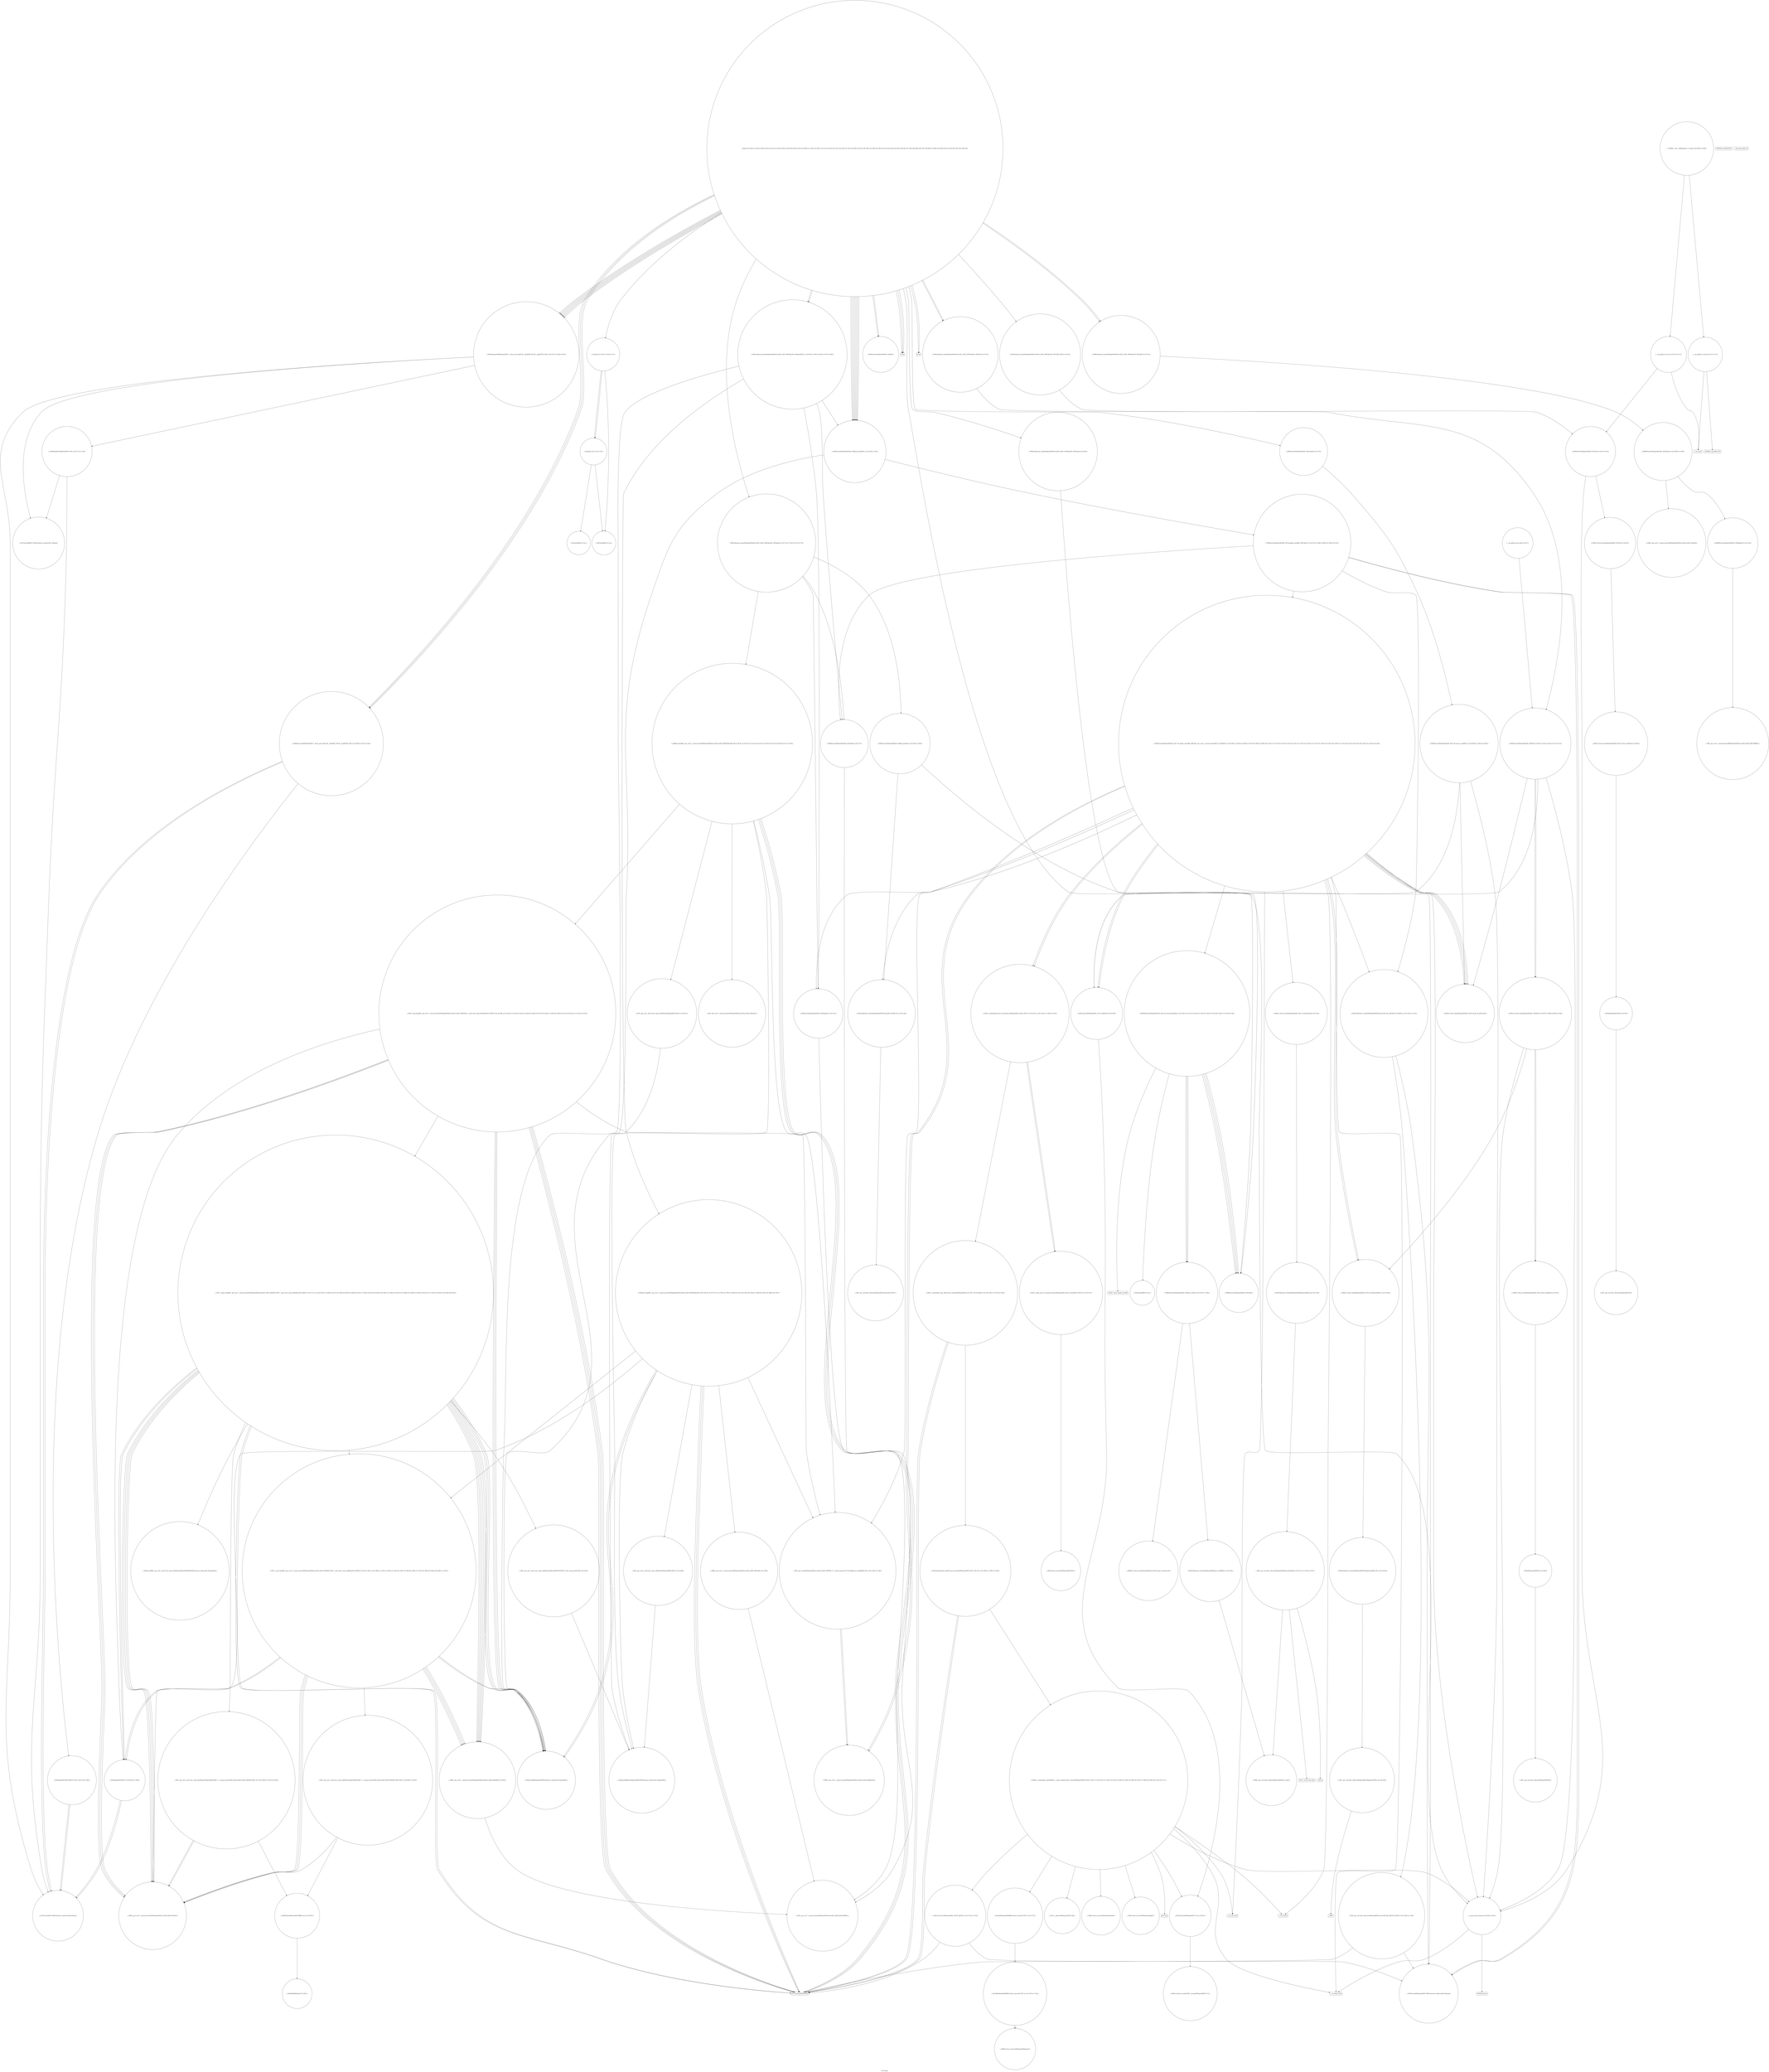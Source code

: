 digraph "Call Graph" {
	label="Call Graph";

	Node0x55ccb9ce4c30 [shape=record,shape=circle,label="{__cxx_global_var_init|{<s0>1|<s1>2}}"];
	Node0x55ccb9ce4c30:s0 -> Node0x55ccb9ce2d40[color=black];
	Node0x55ccb9ce4c30:s1 -> Node0x55ccb9fa0400[color=black];
	Node0x55ccb9fa3fa0 [shape=record,shape=circle,label="{_ZNKSt13move_iteratorIPSt4pairIiiEE4baseEv}"];
	Node0x55ccb9fa0600 [shape=record,shape=circle,label="{_ZNSt6vectorISt4pairIiiESaIS1_EED2Ev|{<s0>8|<s1>9|<s2>10|<s3>11|<s4>12}}"];
	Node0x55ccb9fa0600:s0 -> Node0x55ccb9fa1680[color=black];
	Node0x55ccb9fa0600:s1 -> Node0x55ccb9fa1600[color=black];
	Node0x55ccb9fa0600:s2 -> Node0x55ccb9fa1700[color=black];
	Node0x55ccb9fa0600:s3 -> Node0x55ccb9fa1700[color=black];
	Node0x55ccb9fa0600:s4 -> Node0x55ccb9fa1300[color=black];
	Node0x55ccb9fa1b00 [shape=record,shape=circle,label="{_ZNK9__gnu_cxx17__normal_iteratorIPSt4pairIiiESt6vectorIS2_SaIS2_EEEdeEv}"];
	Node0x55ccb9fa0980 [shape=record,shape=Mrecord,label="{printf}"];
	Node0x55ccb9fa1e80 [shape=record,shape=circle,label="{_ZNKSt6vectorISt4pairIiiESaIS1_EE5frontEv|{<s0>208|<s1>209}}"];
	Node0x55ccb9fa1e80:s0 -> Node0x55ccb9fa1f00[color=black];
	Node0x55ccb9fa1e80:s1 -> Node0x55ccb9fa1f80[color=black];
	Node0x55ccb9fa0d00 [shape=record,shape=circle,label="{_ZNKSt14priority_queueISt4pairIiiESt6vectorIS1_SaIS1_EESt4lessIS1_EE4sizeEv|{<s0>69}}"];
	Node0x55ccb9fa0d00:s0 -> Node0x55ccb9fa0e80[color=black];
	Node0x55ccb9fa2200 [shape=record,shape=circle,label="{_ZN9__gnu_cxx17__normal_iteratorIPSt4pairIiiESt6vectorIS2_SaIS2_EEEmmEv}"];
	Node0x55ccb9fa1080 [shape=record,shape=circle,label="{_ZSt7forwardIiEOT_RNSt16remove_referenceIS0_E4typeE}"];
	Node0x55ccb9fa2580 [shape=record,shape=circle,label="{_GLOBAL__sub_I_TankEngineer_2_0.cpp|{<s0>263|<s1>264}}"];
	Node0x55ccb9fa2580:s0 -> Node0x55ccb9ce4c30[color=black];
	Node0x55ccb9fa2580:s1 -> Node0x55ccb9fa0480[color=black];
	Node0x55ccb9fa1400 [shape=record,shape=Mrecord,label="{_ZSt9terminatev}"];
	Node0x55ccb9fa1780 [shape=record,shape=circle,label="{_ZSt8_DestroyIPSt4pairIiiEEvT_S3_|{<s0>91}}"];
	Node0x55ccb9fa1780:s0 -> Node0x55ccb9fa1800[color=black];
	Node0x55ccb9fa2b20 [shape=record,shape=circle,label="{_ZNSaISt4pairIiiEED2Ev|{<s0>96}}"];
	Node0x55ccb9fa2b20:s0 -> Node0x55ccb9fa2ba0[color=black];
	Node0x55ccb9fa2ea0 [shape=record,shape=circle,label="{_ZNSt6vectorISt4pairIiiESaIS1_EE3endEv|{<s0>127}}"];
	Node0x55ccb9fa2ea0:s0 -> Node0x55ccb9fa37a0[color=black];
	Node0x55ccb9fa3220 [shape=record,shape=circle,label="{_ZSt34__uninitialized_move_if_noexcept_aIPSt4pairIiiES2_SaIS1_EET0_T_S5_S4_RT1_|{<s0>143|<s1>144|<s2>145}}"];
	Node0x55ccb9fa3220:s0 -> Node0x55ccb9fa3aa0[color=black];
	Node0x55ccb9fa3220:s1 -> Node0x55ccb9fa3aa0[color=black];
	Node0x55ccb9fa3220:s2 -> Node0x55ccb9fa3a20[color=black];
	Node0x55ccb9fa35a0 [shape=record,shape=circle,label="{_ZSt3maxImERKT_S2_S2_}"];
	Node0x55ccb9fa3920 [shape=record,shape=Mrecord,label="{_ZSt17__throw_bad_allocv}"];
	Node0x55ccb9fa3ca0 [shape=record,shape=circle,label="{_ZSt10_ConstructISt4pairIiiEJS1_EEvPT_DpOT0_|{<s0>173|<s1>174}}"];
	Node0x55ccb9fa3ca0:s0 -> Node0x55ccb9fa2da0[color=black];
	Node0x55ccb9fa3ca0:s1 -> Node0x55ccb9fa2fa0[color=black];
	Node0x55ccb9ce2d40 [shape=record,shape=Mrecord,label="{_ZNSt8ios_base4InitC1Ev}"];
	Node0x55ccb9fa4020 [shape=record,shape=circle,label="{_ZNSt13move_iteratorIPSt4pairIiiEEC2ES2_}"];
	Node0x55ccb9fa0680 [shape=record,shape=circle,label="{_Z3caliiii|{<s0>13|<s1>14}}"];
	Node0x55ccb9fa0680:s0 -> Node0x55ccb9fa0700[color=black];
	Node0x55ccb9fa0680:s1 -> Node0x55ccb9fa0780[color=black];
	Node0x55ccb9fa1b80 [shape=record,shape=circle,label="{_ZSt11__push_heapIN9__gnu_cxx17__normal_iteratorIPSt4pairIiiESt6vectorIS3_SaIS3_EEEElS3_NS0_5__ops14_Iter_comp_valISt4lessIS3_EEEEvT_T0_SF_T1_RT2_|{<s0>190|<s1>191|<s2>192|<s3>193|<s4>194|<s5>195|<s6>196|<s7>197|<s8>198|<s9>199|<s10>200|<s11>201}}"];
	Node0x55ccb9fa1b80:s0 -> Node0x55ccb9fa1c80[color=black];
	Node0x55ccb9fa1b80:s1 -> Node0x55ccb9fa1c00[color=black];
	Node0x55ccb9fa1b80:s2 -> Node0x55ccb9fa1c80[color=black];
	Node0x55ccb9fa1b80:s3 -> Node0x55ccb9fa1b00[color=black];
	Node0x55ccb9fa1b80:s4 -> Node0x55ccb9fa2ca0[color=black];
	Node0x55ccb9fa1b80:s5 -> Node0x55ccb9fa1c80[color=black];
	Node0x55ccb9fa1b80:s6 -> Node0x55ccb9fa1b00[color=black];
	Node0x55ccb9fa1b80:s7 -> Node0x55ccb9fa1d00[color=black];
	Node0x55ccb9fa1b80:s8 -> Node0x55ccb9fa2ca0[color=black];
	Node0x55ccb9fa1b80:s9 -> Node0x55ccb9fa1c80[color=black];
	Node0x55ccb9fa1b80:s10 -> Node0x55ccb9fa1b00[color=black];
	Node0x55ccb9fa1b80:s11 -> Node0x55ccb9fa1d00[color=black];
	Node0x55ccb9fa0a00 [shape=record,shape=circle,label="{_ZNSt6vectorISt4pairIiiESaIS1_EE9push_backEOS1_|{<s0>55|<s1>56}}"];
	Node0x55ccb9fa0a00:s0 -> Node0x55ccb9fa2ca0[color=black];
	Node0x55ccb9fa0a00:s1 -> Node0x55ccb9fa2c20[color=black];
	Node0x55ccb9fa1f00 [shape=record,shape=circle,label="{_ZNKSt6vectorISt4pairIiiESaIS1_EE5beginEv|{<s0>210}}"];
	Node0x55ccb9fa1f00:s0 -> Node0x55ccb9fa2000[color=black];
	Node0x55ccb9fa0d80 [shape=record,shape=circle,label="{_ZNKSt14priority_queueISt4pairIiiESt6vectorIS1_SaIS1_EESt4lessIS1_EE3topEv|{<s0>70}}"];
	Node0x55ccb9fa0d80:s0 -> Node0x55ccb9fa1e80[color=black];
	Node0x55ccb9fa2280 [shape=record,shape=circle,label="{_ZSt10__pop_heapIN9__gnu_cxx17__normal_iteratorIPSt4pairIiiESt6vectorIS3_SaIS3_EEEENS0_5__ops15_Iter_comp_iterISt4lessIS3_EEEEvT_SE_SE_RT0_|{<s0>222|<s1>223|<s2>224|<s3>225|<s4>226|<s5>227|<s6>228|<s7>229|<s8>230|<s9>231|<s10>232|<s11>233|<s12>234}}"];
	Node0x55ccb9fa2280:s0 -> Node0x55ccb9fa1b00[color=black];
	Node0x55ccb9fa2280:s1 -> Node0x55ccb9fa2ca0[color=black];
	Node0x55ccb9fa2280:s2 -> Node0x55ccb9fa2fa0[color=black];
	Node0x55ccb9fa2280:s3 -> Node0x55ccb9fa1b00[color=black];
	Node0x55ccb9fa2280:s4 -> Node0x55ccb9fa2ca0[color=black];
	Node0x55ccb9fa2280:s5 -> Node0x55ccb9fa1b00[color=black];
	Node0x55ccb9fa2280:s6 -> Node0x55ccb9fa1d00[color=black];
	Node0x55ccb9fa2280:s7 -> Node0x55ccb9fa2fa0[color=black];
	Node0x55ccb9fa2280:s8 -> Node0x55ccb9fa30a0[color=black];
	Node0x55ccb9fa2280:s9 -> Node0x55ccb9fa2ca0[color=black];
	Node0x55ccb9fa2280:s10 -> Node0x55ccb9fa2fa0[color=black];
	Node0x55ccb9fa2280:s11 -> Node0x55ccb9fa2fa0[color=black];
	Node0x55ccb9fa2280:s12 -> Node0x55ccb9fa2300[color=black];
	Node0x55ccb9fa1100 [shape=record,shape=circle,label="{_ZSt7forwardIRiEOT_RNSt16remove_referenceIS1_E4typeE}"];
	Node0x55ccb9fa1480 [shape=record,shape=circle,label="{_ZNSt12_Vector_baseISt4pairIiiESaIS1_EE12_Vector_implC2Ev|{<s0>84}}"];
	Node0x55ccb9fa1480:s0 -> Node0x55ccb9fa1500[color=black];
	Node0x55ccb9fa1800 [shape=record,shape=circle,label="{_ZNSt12_Destroy_auxILb1EE9__destroyIPSt4pairIiiEEEvT_S5_}"];
	Node0x55ccb9fa2ba0 [shape=record,shape=circle,label="{_ZN9__gnu_cxx13new_allocatorISt4pairIiiEED2Ev}"];
	Node0x55ccb9fa2f20 [shape=record,shape=circle,label="{_ZN9__gnu_cxx13new_allocatorISt4pairIiiEE9constructIS2_JS2_EEEvPT_DpOT0_|{<s0>128|<s1>129}}"];
	Node0x55ccb9fa2f20:s0 -> Node0x55ccb9fa2da0[color=black];
	Node0x55ccb9fa2f20:s1 -> Node0x55ccb9fa2fa0[color=black];
	Node0x55ccb9fa32a0 [shape=record,shape=circle,label="{_ZNK9__gnu_cxx17__normal_iteratorIPSt4pairIiiESt6vectorIS2_SaIS2_EEE4baseEv}"];
	Node0x55ccb9fa3620 [shape=record,shape=circle,label="{_ZNSt16allocator_traitsISaISt4pairIiiEEE8max_sizeERKS2_|{<s0>149}}"];
	Node0x55ccb9fa3620:s0 -> Node0x55ccb9fa3720[color=black];
	Node0x55ccb9fa39a0 [shape=record,shape=Mrecord,label="{_Znwm}"];
	Node0x55ccb9fa3d20 [shape=record,shape=circle,label="{_ZSt11__addressofISt4pairIiiEEPT_RS2_}"];
	Node0x55ccb9fa0380 [shape=record,shape=Mrecord,label="{_ZNSt8ios_base4InitD1Ev}"];
	Node0x55ccb9fa40a0 [shape=record,shape=circle,label="{_ZN9__gnu_cxx13new_allocatorISt4pairIiiEE7destroyIS2_EEvPT_}"];
	Node0x55ccb9fa0700 [shape=record,shape=circle,label="{_ZSt3maxIiERKT_S2_S2_}"];
	Node0x55ccb9fa1c00 [shape=record,shape=circle,label="{_ZN9__gnu_cxx5__ops14_Iter_comp_valISt4lessISt4pairIiiEEEclINS_17__normal_iteratorIPS4_St6vectorIS4_SaIS4_EEEES4_EEbT_RT0_|{<s0>202|<s1>203}}"];
	Node0x55ccb9fa1c00:s0 -> Node0x55ccb9fa1b00[color=black];
	Node0x55ccb9fa1c00:s1 -> Node0x55ccb9fa1d80[color=black];
	Node0x55ccb9fa0a80 [shape=record,shape=circle,label="{_ZSt9make_pairIiRiESt4pairINSt17__decay_and_stripIT_E6__typeENS2_IT0_E6__typeEEOS3_OS6_|{<s0>57|<s1>58|<s2>59}}"];
	Node0x55ccb9fa0a80:s0 -> Node0x55ccb9fa1080[color=black];
	Node0x55ccb9fa0a80:s1 -> Node0x55ccb9fa1100[color=black];
	Node0x55ccb9fa0a80:s2 -> Node0x55ccb9fa1180[color=black];
	Node0x55ccb9fa1f80 [shape=record,shape=circle,label="{_ZNK9__gnu_cxx17__normal_iteratorIPKSt4pairIiiESt6vectorIS2_SaIS2_EEEdeEv}"];
	Node0x55ccb9fa0e00 [shape=record,shape=circle,label="{_ZNSt14priority_queueISt4pairIiiESt6vectorIS1_SaIS1_EESt4lessIS1_EE3popEv|{<s0>71|<s1>72|<s2>73|<s3>74}}"];
	Node0x55ccb9fa0e00:s0 -> Node0x55ccb9fa3120[color=black];
	Node0x55ccb9fa0e00:s1 -> Node0x55ccb9fa2ea0[color=black];
	Node0x55ccb9fa0e00:s2 -> Node0x55ccb9fa2080[color=black];
	Node0x55ccb9fa0e00:s3 -> Node0x55ccb9fa2100[color=black];
	Node0x55ccb9fa2300 [shape=record,shape=circle,label="{_ZSt13__adjust_heapIN9__gnu_cxx17__normal_iteratorIPSt4pairIiiESt6vectorIS3_SaIS3_EEEElS3_NS0_5__ops15_Iter_comp_iterISt4lessIS3_EEEEvT_T0_SF_T1_T2_|{<s0>235|<s1>236|<s2>237|<s3>238|<s4>239|<s5>240|<s6>241|<s7>242|<s8>243|<s9>244|<s10>245|<s11>246|<s12>247|<s13>248|<s14>249|<s15>250|<s16>251|<s17>252|<s18>253|<s19>254|<s20>255}}"];
	Node0x55ccb9fa2300:s0 -> Node0x55ccb9fa1c80[color=black];
	Node0x55ccb9fa2300:s1 -> Node0x55ccb9fa1c80[color=black];
	Node0x55ccb9fa2300:s2 -> Node0x55ccb9fa2380[color=black];
	Node0x55ccb9fa2300:s3 -> Node0x55ccb9fa1c80[color=black];
	Node0x55ccb9fa2300:s4 -> Node0x55ccb9fa1b00[color=black];
	Node0x55ccb9fa2300:s5 -> Node0x55ccb9fa2ca0[color=black];
	Node0x55ccb9fa2300:s6 -> Node0x55ccb9fa1c80[color=black];
	Node0x55ccb9fa2300:s7 -> Node0x55ccb9fa1b00[color=black];
	Node0x55ccb9fa2300:s8 -> Node0x55ccb9fa1d00[color=black];
	Node0x55ccb9fa2300:s9 -> Node0x55ccb9fa1c80[color=black];
	Node0x55ccb9fa2300:s10 -> Node0x55ccb9fa1b00[color=black];
	Node0x55ccb9fa2300:s11 -> Node0x55ccb9fa2ca0[color=black];
	Node0x55ccb9fa2300:s12 -> Node0x55ccb9fa1c80[color=black];
	Node0x55ccb9fa2300:s13 -> Node0x55ccb9fa1b00[color=black];
	Node0x55ccb9fa2300:s14 -> Node0x55ccb9fa1d00[color=black];
	Node0x55ccb9fa2300:s15 -> Node0x55ccb9fa2400[color=black];
	Node0x55ccb9fa2300:s16 -> Node0x55ccb9fa2480[color=black];
	Node0x55ccb9fa2300:s17 -> Node0x55ccb9fa2fa0[color=black];
	Node0x55ccb9fa2300:s18 -> Node0x55ccb9fa2ca0[color=black];
	Node0x55ccb9fa2300:s19 -> Node0x55ccb9fa2fa0[color=black];
	Node0x55ccb9fa2300:s20 -> Node0x55ccb9fa1b80[color=black];
	Node0x55ccb9fa1180 [shape=record,shape=circle,label="{_ZNSt4pairIiiEC2IiRiLb1EEEOT_OT0_|{<s0>77|<s1>78}}"];
	Node0x55ccb9fa1180:s0 -> Node0x55ccb9fa1080[color=black];
	Node0x55ccb9fa1180:s1 -> Node0x55ccb9fa1100[color=black];
	Node0x55ccb9fa1500 [shape=record,shape=circle,label="{_ZNSaISt4pairIiiEEC2Ev|{<s0>85}}"];
	Node0x55ccb9fa1500:s0 -> Node0x55ccb9fa1580[color=black];
	Node0x55ccb9fa1880 [shape=record,shape=circle,label="{_ZNSt12_Vector_baseISt4pairIiiESaIS1_EE13_M_deallocateEPS1_m|{<s0>92}}"];
	Node0x55ccb9fa1880:s0 -> Node0x55ccb9fa1980[color=black];
	Node0x55ccb9fa2c20 [shape=record,shape=circle,label="{_ZNSt6vectorISt4pairIiiESaIS1_EE12emplace_backIJS1_EEEvDpOT_|{<s0>97|<s1>98|<s2>99|<s3>100|<s4>101}}"];
	Node0x55ccb9fa2c20:s0 -> Node0x55ccb9fa2da0[color=black];
	Node0x55ccb9fa2c20:s1 -> Node0x55ccb9fa2d20[color=black];
	Node0x55ccb9fa2c20:s2 -> Node0x55ccb9fa2ea0[color=black];
	Node0x55ccb9fa2c20:s3 -> Node0x55ccb9fa2da0[color=black];
	Node0x55ccb9fa2c20:s4 -> Node0x55ccb9fa2e20[color=black];
	Node0x55ccb9fa2fa0 [shape=record,shape=Mrecord,label="{llvm.memcpy.p0i8.p0i8.i64}"];
	Node0x55ccb9fa3320 [shape=record,shape=circle,label="{_ZNSt16allocator_traitsISaISt4pairIiiEEE7destroyIS1_EEvRS2_PT_|{<s0>146}}"];
	Node0x55ccb9fa3320:s0 -> Node0x55ccb9fa40a0[color=black];
	Node0x55ccb9fa36a0 [shape=record,shape=circle,label="{_ZNKSt12_Vector_baseISt4pairIiiESaIS1_EE19_M_get_Tp_allocatorEv}"];
	Node0x55ccb9fa3a20 [shape=record,shape=circle,label="{_ZSt22__uninitialized_copy_aISt13move_iteratorIPSt4pairIiiEES3_S2_ET0_T_S6_S5_RSaIT1_E|{<s0>154|<s1>155|<s2>156}}"];
	Node0x55ccb9fa3a20:s0 -> Node0x55ccb9fa2fa0[color=black];
	Node0x55ccb9fa3a20:s1 -> Node0x55ccb9fa2fa0[color=black];
	Node0x55ccb9fa3a20:s2 -> Node0x55ccb9fa3b20[color=black];
	Node0x55ccb9fa3da0 [shape=record,shape=circle,label="{_ZNKSt13move_iteratorIPSt4pairIiiEEdeEv}"];
	Node0x55ccb9fa0400 [shape=record,shape=Mrecord,label="{__cxa_atexit}"];
	Node0x55ccb9fa4120 [shape=record,shape=circle,label="{_ZSt9push_heapIN9__gnu_cxx17__normal_iteratorIPSt4pairIiiESt6vectorIS3_SaIS3_EEEESt4lessIS3_EEvT_SB_T0_|{<s0>177|<s1>178|<s2>179|<s3>180|<s4>181|<s5>182|<s6>183|<s7>184|<s8>185|<s9>186|<s10>187}}"];
	Node0x55ccb9fa4120:s0 -> Node0x55ccb9fa41a0[color=black];
	Node0x55ccb9fa4120:s1 -> Node0x55ccb9fa4220[color=black];
	Node0x55ccb9fa4120:s2 -> Node0x55ccb9fa1a80[color=black];
	Node0x55ccb9fa4120:s3 -> Node0x55ccb9fa1b00[color=black];
	Node0x55ccb9fa4120:s4 -> Node0x55ccb9fa2ca0[color=black];
	Node0x55ccb9fa4120:s5 -> Node0x55ccb9fa2fa0[color=black];
	Node0x55ccb9fa4120:s6 -> Node0x55ccb9fa2fa0[color=black];
	Node0x55ccb9fa4120:s7 -> Node0x55ccb9fa30a0[color=black];
	Node0x55ccb9fa4120:s8 -> Node0x55ccb9fa2ca0[color=black];
	Node0x55ccb9fa4120:s9 -> Node0x55ccb9fa2fa0[color=black];
	Node0x55ccb9fa4120:s10 -> Node0x55ccb9fa1b80[color=black];
	Node0x55ccb9fa0780 [shape=record,shape=circle,label="{_ZSt3minIiERKT_S2_S2_}"];
	Node0x55ccb9fa1c80 [shape=record,shape=circle,label="{_ZNK9__gnu_cxx17__normal_iteratorIPSt4pairIiiESt6vectorIS2_SaIS2_EEEplEl|{<s0>204}}"];
	Node0x55ccb9fa1c80:s0 -> Node0x55ccb9fa37a0[color=black];
	Node0x55ccb9fa0b00 [shape=record,shape=circle,label="{_ZSt9make_pairIiiESt4pairINSt17__decay_and_stripIT_E6__typeENS1_IT0_E6__typeEEOS2_OS5_|{<s0>60|<s1>61|<s2>62}}"];
	Node0x55ccb9fa0b00:s0 -> Node0x55ccb9fa1080[color=black];
	Node0x55ccb9fa0b00:s1 -> Node0x55ccb9fa1080[color=black];
	Node0x55ccb9fa0b00:s2 -> Node0x55ccb9fa1200[color=black];
	Node0x55ccb9fa2000 [shape=record,shape=circle,label="{_ZN9__gnu_cxx17__normal_iteratorIPKSt4pairIiiESt6vectorIS2_SaIS2_EEEC2ERKS4_}"];
	Node0x55ccb9fa0e80 [shape=record,shape=circle,label="{_ZNKSt6vectorISt4pairIiiESaIS1_EE4sizeEv}"];
	Node0x55ccb9fa2380 [shape=record,shape=circle,label="{_ZN9__gnu_cxx5__ops15_Iter_comp_iterISt4lessISt4pairIiiEEEclINS_17__normal_iteratorIPS4_St6vectorIS4_SaIS4_EEEESD_EEbT_T0_|{<s0>256|<s1>257|<s2>258}}"];
	Node0x55ccb9fa2380:s0 -> Node0x55ccb9fa1b00[color=black];
	Node0x55ccb9fa2380:s1 -> Node0x55ccb9fa1b00[color=black];
	Node0x55ccb9fa2380:s2 -> Node0x55ccb9fa1d80[color=black];
	Node0x55ccb9fa1200 [shape=record,shape=circle,label="{_ZNSt4pairIiiEC2IiiLb1EEEOT_OT0_|{<s0>79|<s1>80}}"];
	Node0x55ccb9fa1200:s0 -> Node0x55ccb9fa1080[color=black];
	Node0x55ccb9fa1200:s1 -> Node0x55ccb9fa1080[color=black];
	Node0x55ccb9fa1580 [shape=record,shape=circle,label="{_ZN9__gnu_cxx13new_allocatorISt4pairIiiEEC2Ev}"];
	Node0x55ccb9fa1900 [shape=record,shape=circle,label="{_ZNSt12_Vector_baseISt4pairIiiESaIS1_EE12_Vector_implD2Ev|{<s0>93}}"];
	Node0x55ccb9fa1900:s0 -> Node0x55ccb9fa2b20[color=black];
	Node0x55ccb9fa2ca0 [shape=record,shape=circle,label="{_ZSt4moveIRSt4pairIiiEEONSt16remove_referenceIT_E4typeEOS4_}"];
	Node0x55ccb9fa3020 [shape=record,shape=circle,label="{_ZNKSt6vectorISt4pairIiiESaIS1_EE12_M_check_lenEmPKc|{<s0>130|<s1>131|<s2>132|<s3>133|<s4>134|<s5>135|<s6>136|<s7>137|<s8>138}}"];
	Node0x55ccb9fa3020:s0 -> Node0x55ccb9fa34a0[color=black];
	Node0x55ccb9fa3020:s1 -> Node0x55ccb9fa0e80[color=black];
	Node0x55ccb9fa3020:s2 -> Node0x55ccb9fa3520[color=black];
	Node0x55ccb9fa3020:s3 -> Node0x55ccb9fa0e80[color=black];
	Node0x55ccb9fa3020:s4 -> Node0x55ccb9fa0e80[color=black];
	Node0x55ccb9fa3020:s5 -> Node0x55ccb9fa35a0[color=black];
	Node0x55ccb9fa3020:s6 -> Node0x55ccb9fa0e80[color=black];
	Node0x55ccb9fa3020:s7 -> Node0x55ccb9fa34a0[color=black];
	Node0x55ccb9fa3020:s8 -> Node0x55ccb9fa34a0[color=black];
	Node0x55ccb9fa33a0 [shape=record,shape=Mrecord,label="{__cxa_rethrow}"];
	Node0x55ccb9fa3720 [shape=record,shape=circle,label="{_ZNK9__gnu_cxx13new_allocatorISt4pairIiiEE8max_sizeEv}"];
	Node0x55ccb9fa3aa0 [shape=record,shape=circle,label="{_ZSt32__make_move_if_noexcept_iteratorISt4pairIiiESt13move_iteratorIPS1_EET0_PT_|{<s0>157}}"];
	Node0x55ccb9fa3aa0:s0 -> Node0x55ccb9fa4020[color=black];
	Node0x55ccb9fa3e20 [shape=record,shape=circle,label="{_ZNSt13move_iteratorIPSt4pairIiiEEppEv}"];
	Node0x55ccb9fa0480 [shape=record,shape=circle,label="{__cxx_global_var_init.1|{<s0>3|<s1>4}}"];
	Node0x55ccb9fa0480:s0 -> Node0x55ccb9fa0500[color=black];
	Node0x55ccb9fa0480:s1 -> Node0x55ccb9fa0400[color=black];
	Node0x55ccb9fa41a0 [shape=record,shape=circle,label="{_ZSt4moveIRSt4lessISt4pairIiiEEEONSt16remove_referenceIT_E4typeEOS6_}"];
	Node0x55ccb9fa0800 [shape=record,shape=circle,label="{_Z3calii|{<s0>15|<s1>16|<s2>17}}"];
	Node0x55ccb9fa0800:s0 -> Node0x55ccb9fa0680[color=black];
	Node0x55ccb9fa0800:s1 -> Node0x55ccb9fa0680[color=black];
	Node0x55ccb9fa0800:s2 -> Node0x55ccb9fa0700[color=black];
	Node0x55ccb9fa1d00 [shape=record,shape=circle,label="{_ZNSt4pairIiiEaSEOS0_|{<s0>205|<s1>206}}"];
	Node0x55ccb9fa1d00:s0 -> Node0x55ccb9fa1080[color=black];
	Node0x55ccb9fa1d00:s1 -> Node0x55ccb9fa1080[color=black];
	Node0x55ccb9fa0b80 [shape=record,shape=circle,label="{_ZNSt14priority_queueISt4pairIiiESt6vectorIS1_SaIS1_EESt4lessIS1_EEC2IS4_vEEv|{<s0>63}}"];
	Node0x55ccb9fa0b80:s0 -> Node0x55ccb9fa0500[color=black];
	Node0x55ccb9fa2080 [shape=record,shape=circle,label="{_ZSt8pop_heapIN9__gnu_cxx17__normal_iteratorIPSt4pairIiiESt6vectorIS3_SaIS3_EEEESt4lessIS3_EEvT_SB_T0_|{<s0>211|<s1>212|<s2>213|<s3>214|<s4>215|<s5>216|<s6>217|<s7>218}}"];
	Node0x55ccb9fa2080:s0 -> Node0x55ccb9fa30a0[color=black];
	Node0x55ccb9fa2080:s1 -> Node0x55ccb9fa41a0[color=black];
	Node0x55ccb9fa2080:s2 -> Node0x55ccb9fa2180[color=black];
	Node0x55ccb9fa2080:s3 -> Node0x55ccb9fa2200[color=black];
	Node0x55ccb9fa2080:s4 -> Node0x55ccb9fa2fa0[color=black];
	Node0x55ccb9fa2080:s5 -> Node0x55ccb9fa2fa0[color=black];
	Node0x55ccb9fa2080:s6 -> Node0x55ccb9fa2fa0[color=black];
	Node0x55ccb9fa2080:s7 -> Node0x55ccb9fa2280[color=black];
	Node0x55ccb9fa0f00 [shape=record,shape=circle,label="{_ZNSt6vectorISt4pairIiiESaIS1_EEixEm}"];
	Node0x55ccb9fa2400 [shape=record,shape=circle,label="{_ZSt4moveIRN9__gnu_cxx5__ops15_Iter_comp_iterISt4lessISt4pairIiiEEEEEONSt16remove_referenceIT_E4typeEOSA_}"];
	Node0x55ccb9fa1280 [shape=record,shape=circle,label="{_ZNSt12_Vector_baseISt4pairIiiESaIS1_EEC2Ev|{<s0>81}}"];
	Node0x55ccb9fa1280:s0 -> Node0x55ccb9fa1480[color=black];
	Node0x55ccb9fa1600 [shape=record,shape=circle,label="{_ZSt8_DestroyIPSt4pairIiiES1_EvT_S3_RSaIT0_E|{<s0>86}}"];
	Node0x55ccb9fa1600:s0 -> Node0x55ccb9fa1780[color=black];
	Node0x55ccb9fa1980 [shape=record,shape=circle,label="{_ZNSt16allocator_traitsISaISt4pairIiiEEE10deallocateERS2_PS1_m|{<s0>94}}"];
	Node0x55ccb9fa1980:s0 -> Node0x55ccb9fa1a00[color=black];
	Node0x55ccb9fa2d20 [shape=record,shape=circle,label="{_ZNSt16allocator_traitsISaISt4pairIiiEEE9constructIS1_JS1_EEEvRS2_PT_DpOT0_|{<s0>102|<s1>103}}"];
	Node0x55ccb9fa2d20:s0 -> Node0x55ccb9fa2da0[color=black];
	Node0x55ccb9fa2d20:s1 -> Node0x55ccb9fa2f20[color=black];
	Node0x55ccb9fa30a0 [shape=record,shape=circle,label="{_ZN9__gnu_cxxmiIPSt4pairIiiESt6vectorIS2_SaIS2_EEEENS_17__normal_iteratorIT_T0_E15difference_typeERKSA_SD_|{<s0>139|<s1>140}}"];
	Node0x55ccb9fa30a0:s0 -> Node0x55ccb9fa32a0[color=black];
	Node0x55ccb9fa30a0:s1 -> Node0x55ccb9fa32a0[color=black];
	Node0x55ccb9fa3420 [shape=record,shape=Mrecord,label="{__cxa_end_catch}"];
	Node0x55ccb9fa37a0 [shape=record,shape=circle,label="{_ZN9__gnu_cxx17__normal_iteratorIPSt4pairIiiESt6vectorIS2_SaIS2_EEEC2ERKS3_}"];
	Node0x55ccb9fa3b20 [shape=record,shape=circle,label="{_ZSt18uninitialized_copyISt13move_iteratorIPSt4pairIiiEES3_ET0_T_S6_S5_|{<s0>158|<s1>159|<s2>160}}"];
	Node0x55ccb9fa3b20:s0 -> Node0x55ccb9fa2fa0[color=black];
	Node0x55ccb9fa3b20:s1 -> Node0x55ccb9fa2fa0[color=black];
	Node0x55ccb9fa3b20:s2 -> Node0x55ccb9fa3ba0[color=black];
	Node0x55ccb9fa3ea0 [shape=record,shape=Mrecord,label="{llvm.trap}"];
	Node0x55ccb9fa0500 [shape=record,shape=circle,label="{_ZNSt6vectorISt4pairIiiESaIS1_EEC2Ev|{<s0>5|<s1>6}}"];
	Node0x55ccb9fa0500:s0 -> Node0x55ccb9fa1280[color=black];
	Node0x55ccb9fa0500:s1 -> Node0x55ccb9fa1300[color=black];
	Node0x55ccb9fa4220 [shape=record,shape=circle,label="{_ZN9__gnu_cxx5__ops14_Iter_comp_valISt4lessISt4pairIiiEEEC2ES5_|{<s0>188}}"];
	Node0x55ccb9fa4220:s0 -> Node0x55ccb9fa41a0[color=black];
	Node0x55ccb9fa0880 [shape=record,shape=circle,label="{main|{<s0>18|<s1>19|<s2>20|<s3>21|<s4>22|<s5>23|<s6>24|<s7>25|<s8>26|<s9>27|<s10>28|<s11>29|<s12>30|<s13>31|<s14>32|<s15>33|<s16>34|<s17>35|<s18>36|<s19>37|<s20>38|<s21>39|<s22>40|<s23>41|<s24>42|<s25>43|<s26>44|<s27>45|<s28>46|<s29>47|<s30>48|<s31>49|<s32>50|<s33>51|<s34>52|<s35>53|<s36>54}}"];
	Node0x55ccb9fa0880:s0 -> Node0x55ccb9fa0900[color=black];
	Node0x55ccb9fa0880:s1 -> Node0x55ccb9fa0980[color=black];
	Node0x55ccb9fa0880:s2 -> Node0x55ccb9fa0900[color=black];
	Node0x55ccb9fa0880:s3 -> Node0x55ccb9fa0a80[color=black];
	Node0x55ccb9fa0880:s4 -> Node0x55ccb9fa0a00[color=black];
	Node0x55ccb9fa0880:s5 -> Node0x55ccb9fa0a80[color=black];
	Node0x55ccb9fa0880:s6 -> Node0x55ccb9fa0a00[color=black];
	Node0x55ccb9fa0880:s7 -> Node0x55ccb9fa0900[color=black];
	Node0x55ccb9fa0880:s8 -> Node0x55ccb9fa0a80[color=black];
	Node0x55ccb9fa0880:s9 -> Node0x55ccb9fa0a00[color=black];
	Node0x55ccb9fa0880:s10 -> Node0x55ccb9fa0a80[color=black];
	Node0x55ccb9fa0880:s11 -> Node0x55ccb9fa0a00[color=black];
	Node0x55ccb9fa0880:s12 -> Node0x55ccb9fa0b00[color=black];
	Node0x55ccb9fa0880:s13 -> Node0x55ccb9fa0a00[color=black];
	Node0x55ccb9fa0880:s14 -> Node0x55ccb9fa0b00[color=black];
	Node0x55ccb9fa0880:s15 -> Node0x55ccb9fa0a00[color=black];
	Node0x55ccb9fa0880:s16 -> Node0x55ccb9fa0800[color=black];
	Node0x55ccb9fa0880:s17 -> Node0x55ccb9fa0a80[color=black];
	Node0x55ccb9fa0880:s18 -> Node0x55ccb9fa0a00[color=black];
	Node0x55ccb9fa0880:s19 -> Node0x55ccb9fa0a80[color=black];
	Node0x55ccb9fa0880:s20 -> Node0x55ccb9fa0a00[color=black];
	Node0x55ccb9fa0880:s21 -> Node0x55ccb9fa0b80[color=black];
	Node0x55ccb9fa0880:s22 -> Node0x55ccb9fa0b00[color=black];
	Node0x55ccb9fa0880:s23 -> Node0x55ccb9fa0c00[color=black];
	Node0x55ccb9fa0880:s24 -> Node0x55ccb9fa0d00[color=black];
	Node0x55ccb9fa0880:s25 -> Node0x55ccb9fa0d80[color=black];
	Node0x55ccb9fa0880:s26 -> Node0x55ccb9fa0d80[color=black];
	Node0x55ccb9fa0880:s27 -> Node0x55ccb9fa0e00[color=black];
	Node0x55ccb9fa0880:s28 -> Node0x55ccb9fa1000[color=black];
	Node0x55ccb9fa0880:s29 -> Node0x55ccb9fa0e80[color=black];
	Node0x55ccb9fa0880:s30 -> Node0x55ccb9fa0f00[color=black];
	Node0x55ccb9fa0880:s31 -> Node0x55ccb9fa0f00[color=black];
	Node0x55ccb9fa0880:s32 -> Node0x55ccb9fa0a80[color=black];
	Node0x55ccb9fa0880:s33 -> Node0x55ccb9fa0c00[color=black];
	Node0x55ccb9fa0880:s34 -> Node0x55ccb9fa0980[color=black];
	Node0x55ccb9fa0880:s35 -> Node0x55ccb9fa0f80[color=black];
	Node0x55ccb9fa0880:s36 -> Node0x55ccb9fa1000[color=black];
	Node0x55ccb9fa1d80 [shape=record,shape=circle,label="{_ZNKSt4lessISt4pairIiiEEclERKS1_S4_|{<s0>207}}"];
	Node0x55ccb9fa1d80:s0 -> Node0x55ccb9fa1e00[color=black];
	Node0x55ccb9fa0c00 [shape=record,shape=circle,label="{_ZNSt14priority_queueISt4pairIiiESt6vectorIS1_SaIS1_EESt4lessIS1_EE4pushEOS1_|{<s0>64|<s1>65|<s2>66|<s3>67|<s4>68}}"];
	Node0x55ccb9fa0c00:s0 -> Node0x55ccb9fa2ca0[color=black];
	Node0x55ccb9fa0c00:s1 -> Node0x55ccb9fa0a00[color=black];
	Node0x55ccb9fa0c00:s2 -> Node0x55ccb9fa3120[color=black];
	Node0x55ccb9fa0c00:s3 -> Node0x55ccb9fa2ea0[color=black];
	Node0x55ccb9fa0c00:s4 -> Node0x55ccb9fa4120[color=black];
	Node0x55ccb9fa2100 [shape=record,shape=circle,label="{_ZNSt6vectorISt4pairIiiESaIS1_EE8pop_backEv|{<s0>219|<s1>220}}"];
	Node0x55ccb9fa2100:s0 -> Node0x55ccb9fa3320[color=black];
	Node0x55ccb9fa2100:s1 -> Node0x55ccb9fa1300[color=black];
	Node0x55ccb9fa0f80 [shape=record,shape=circle,label="{_ZNSt6vectorISt4pairIiiESaIS1_EE5clearEv|{<s0>75}}"];
	Node0x55ccb9fa0f80:s0 -> Node0x55ccb9fa2500[color=black];
	Node0x55ccb9fa2480 [shape=record,shape=circle,label="{_ZN9__gnu_cxx5__ops14_Iter_comp_valISt4lessISt4pairIiiEEEC2EONS0_15_Iter_comp_iterIS5_EE|{<s0>259}}"];
	Node0x55ccb9fa2480:s0 -> Node0x55ccb9fa41a0[color=black];
	Node0x55ccb9fa1300 [shape=record,shape=circle,label="{__clang_call_terminate|{<s0>82|<s1>83}}"];
	Node0x55ccb9fa1300:s0 -> Node0x55ccb9fa1380[color=black];
	Node0x55ccb9fa1300:s1 -> Node0x55ccb9fa1400[color=black];
	Node0x55ccb9fa1680 [shape=record,shape=circle,label="{_ZNSt12_Vector_baseISt4pairIiiESaIS1_EE19_M_get_Tp_allocatorEv}"];
	Node0x55ccb9fa1a00 [shape=record,shape=circle,label="{_ZN9__gnu_cxx13new_allocatorISt4pairIiiEE10deallocateEPS2_m|{<s0>95}}"];
	Node0x55ccb9fa1a00:s0 -> Node0x55ccb9fa2aa0[color=black];
	Node0x55ccb9fa2da0 [shape=record,shape=circle,label="{_ZSt7forwardISt4pairIiiEEOT_RNSt16remove_referenceIS2_E4typeE}"];
	Node0x55ccb9fa3120 [shape=record,shape=circle,label="{_ZNSt6vectorISt4pairIiiESaIS1_EE5beginEv|{<s0>141}}"];
	Node0x55ccb9fa3120:s0 -> Node0x55ccb9fa37a0[color=black];
	Node0x55ccb9fa34a0 [shape=record,shape=circle,label="{_ZNKSt6vectorISt4pairIiiESaIS1_EE8max_sizeEv|{<s0>147|<s1>148}}"];
	Node0x55ccb9fa34a0:s0 -> Node0x55ccb9fa36a0[color=black];
	Node0x55ccb9fa34a0:s1 -> Node0x55ccb9fa3620[color=black];
	Node0x55ccb9fa3820 [shape=record,shape=circle,label="{_ZNSt16allocator_traitsISaISt4pairIiiEEE8allocateERS2_m|{<s0>150}}"];
	Node0x55ccb9fa3820:s0 -> Node0x55ccb9fa38a0[color=black];
	Node0x55ccb9fa3ba0 [shape=record,shape=circle,label="{_ZNSt20__uninitialized_copyILb0EE13__uninit_copyISt13move_iteratorIPSt4pairIiiEES5_EET0_T_S8_S7_|{<s0>161|<s1>162|<s2>163|<s3>164|<s4>165|<s5>166|<s6>167|<s7>168|<s8>169|<s9>170|<s10>171}}"];
	Node0x55ccb9fa3ba0:s0 -> Node0x55ccb9fa3c20[color=black];
	Node0x55ccb9fa3ba0:s1 -> Node0x55ccb9fa3d20[color=black];
	Node0x55ccb9fa3ba0:s2 -> Node0x55ccb9fa3da0[color=black];
	Node0x55ccb9fa3ba0:s3 -> Node0x55ccb9fa3ca0[color=black];
	Node0x55ccb9fa3ba0:s4 -> Node0x55ccb9fa3e20[color=black];
	Node0x55ccb9fa3ba0:s5 -> Node0x55ccb9fa1380[color=black];
	Node0x55ccb9fa3ba0:s6 -> Node0x55ccb9fa1780[color=black];
	Node0x55ccb9fa3ba0:s7 -> Node0x55ccb9fa33a0[color=black];
	Node0x55ccb9fa3ba0:s8 -> Node0x55ccb9fa3420[color=black];
	Node0x55ccb9fa3ba0:s9 -> Node0x55ccb9fa3ea0[color=black];
	Node0x55ccb9fa3ba0:s10 -> Node0x55ccb9fa1300[color=black];
	Node0x55ccb9fa3f20 [shape=record,shape=circle,label="{_ZSteqIPSt4pairIiiEEbRKSt13move_iteratorIT_ES7_|{<s0>175|<s1>176}}"];
	Node0x55ccb9fa3f20:s0 -> Node0x55ccb9fa3fa0[color=black];
	Node0x55ccb9fa3f20:s1 -> Node0x55ccb9fa3fa0[color=black];
	Node0x55ccb9fa0580 [shape=record,shape=circle,label="{__cxx_global_array_dtor|{<s0>7}}"];
	Node0x55ccb9fa0580:s0 -> Node0x55ccb9fa0600[color=black];
	Node0x55ccb9fa1a80 [shape=record,shape=circle,label="{_ZNK9__gnu_cxx17__normal_iteratorIPSt4pairIiiESt6vectorIS2_SaIS2_EEEmiEl|{<s0>189}}"];
	Node0x55ccb9fa1a80:s0 -> Node0x55ccb9fa37a0[color=black];
	Node0x55ccb9fa0900 [shape=record,shape=Mrecord,label="{scanf}"];
	Node0x55ccb9fa1e00 [shape=record,shape=circle,label="{_ZStltIiiEbRKSt4pairIT_T0_ES5_}"];
	Node0x55ccb9fa0c80 [shape=record,shape=Mrecord,label="{__gxx_personality_v0}"];
	Node0x55ccb9fa2180 [shape=record,shape=circle,label="{_ZN9__gnu_cxx5__ops15_Iter_comp_iterISt4lessISt4pairIiiEEEC2ES5_|{<s0>221}}"];
	Node0x55ccb9fa2180:s0 -> Node0x55ccb9fa41a0[color=black];
	Node0x55ccb9fa1000 [shape=record,shape=circle,label="{_ZNSt14priority_queueISt4pairIiiESt6vectorIS1_SaIS1_EESt4lessIS1_EED2Ev|{<s0>76}}"];
	Node0x55ccb9fa1000:s0 -> Node0x55ccb9fa0600[color=black];
	Node0x55ccb9fa2500 [shape=record,shape=circle,label="{_ZNSt6vectorISt4pairIiiESaIS1_EE15_M_erase_at_endEPS1_|{<s0>260|<s1>261|<s2>262}}"];
	Node0x55ccb9fa2500:s0 -> Node0x55ccb9fa1680[color=black];
	Node0x55ccb9fa2500:s1 -> Node0x55ccb9fa1600[color=black];
	Node0x55ccb9fa2500:s2 -> Node0x55ccb9fa1300[color=black];
	Node0x55ccb9fa1380 [shape=record,shape=Mrecord,label="{__cxa_begin_catch}"];
	Node0x55ccb9fa1700 [shape=record,shape=circle,label="{_ZNSt12_Vector_baseISt4pairIiiESaIS1_EED2Ev|{<s0>87|<s1>88|<s2>89|<s3>90}}"];
	Node0x55ccb9fa1700:s0 -> Node0x55ccb9fa1880[color=black];
	Node0x55ccb9fa1700:s1 -> Node0x55ccb9fa1900[color=black];
	Node0x55ccb9fa1700:s2 -> Node0x55ccb9fa1900[color=black];
	Node0x55ccb9fa1700:s3 -> Node0x55ccb9fa1300[color=black];
	Node0x55ccb9fa2aa0 [shape=record,shape=Mrecord,label="{_ZdlPv}"];
	Node0x55ccb9fa2e20 [shape=record,shape=circle,label="{_ZNSt6vectorISt4pairIiiESaIS1_EE17_M_realloc_insertIJS1_EEEvN9__gnu_cxx17__normal_iteratorIPS1_S3_EEDpOT_|{<s0>104|<s1>105|<s2>106|<s3>107|<s4>108|<s5>109|<s6>110|<s7>111|<s8>112|<s9>113|<s10>114|<s11>115|<s12>116|<s13>117|<s14>118|<s15>119|<s16>120|<s17>121|<s18>122|<s19>123|<s20>124|<s21>125|<s22>126}}"];
	Node0x55ccb9fa2e20:s0 -> Node0x55ccb9fa3020[color=black];
	Node0x55ccb9fa2e20:s1 -> Node0x55ccb9fa3120[color=black];
	Node0x55ccb9fa2e20:s2 -> Node0x55ccb9fa30a0[color=black];
	Node0x55ccb9fa2e20:s3 -> Node0x55ccb9fa31a0[color=black];
	Node0x55ccb9fa2e20:s4 -> Node0x55ccb9fa2da0[color=black];
	Node0x55ccb9fa2e20:s5 -> Node0x55ccb9fa2d20[color=black];
	Node0x55ccb9fa2e20:s6 -> Node0x55ccb9fa32a0[color=black];
	Node0x55ccb9fa2e20:s7 -> Node0x55ccb9fa1680[color=black];
	Node0x55ccb9fa2e20:s8 -> Node0x55ccb9fa3220[color=black];
	Node0x55ccb9fa2e20:s9 -> Node0x55ccb9fa32a0[color=black];
	Node0x55ccb9fa2e20:s10 -> Node0x55ccb9fa1680[color=black];
	Node0x55ccb9fa2e20:s11 -> Node0x55ccb9fa3220[color=black];
	Node0x55ccb9fa2e20:s12 -> Node0x55ccb9fa1380[color=black];
	Node0x55ccb9fa2e20:s13 -> Node0x55ccb9fa3320[color=black];
	Node0x55ccb9fa2e20:s14 -> Node0x55ccb9fa3420[color=black];
	Node0x55ccb9fa2e20:s15 -> Node0x55ccb9fa1680[color=black];
	Node0x55ccb9fa2e20:s16 -> Node0x55ccb9fa1600[color=black];
	Node0x55ccb9fa2e20:s17 -> Node0x55ccb9fa1880[color=black];
	Node0x55ccb9fa2e20:s18 -> Node0x55ccb9fa33a0[color=black];
	Node0x55ccb9fa2e20:s19 -> Node0x55ccb9fa1680[color=black];
	Node0x55ccb9fa2e20:s20 -> Node0x55ccb9fa1600[color=black];
	Node0x55ccb9fa2e20:s21 -> Node0x55ccb9fa1880[color=black];
	Node0x55ccb9fa2e20:s22 -> Node0x55ccb9fa1300[color=black];
	Node0x55ccb9fa31a0 [shape=record,shape=circle,label="{_ZNSt12_Vector_baseISt4pairIiiESaIS1_EE11_M_allocateEm|{<s0>142}}"];
	Node0x55ccb9fa31a0:s0 -> Node0x55ccb9fa3820[color=black];
	Node0x55ccb9fa3520 [shape=record,shape=Mrecord,label="{_ZSt20__throw_length_errorPKc}"];
	Node0x55ccb9fa38a0 [shape=record,shape=circle,label="{_ZN9__gnu_cxx13new_allocatorISt4pairIiiEE8allocateEmPKv|{<s0>151|<s1>152|<s2>153}}"];
	Node0x55ccb9fa38a0:s0 -> Node0x55ccb9fa3720[color=black];
	Node0x55ccb9fa38a0:s1 -> Node0x55ccb9fa3920[color=black];
	Node0x55ccb9fa38a0:s2 -> Node0x55ccb9fa39a0[color=black];
	Node0x55ccb9fa3c20 [shape=record,shape=circle,label="{_ZStneIPSt4pairIiiEEbRKSt13move_iteratorIT_ES7_|{<s0>172}}"];
	Node0x55ccb9fa3c20:s0 -> Node0x55ccb9fa3f20[color=black];
}

